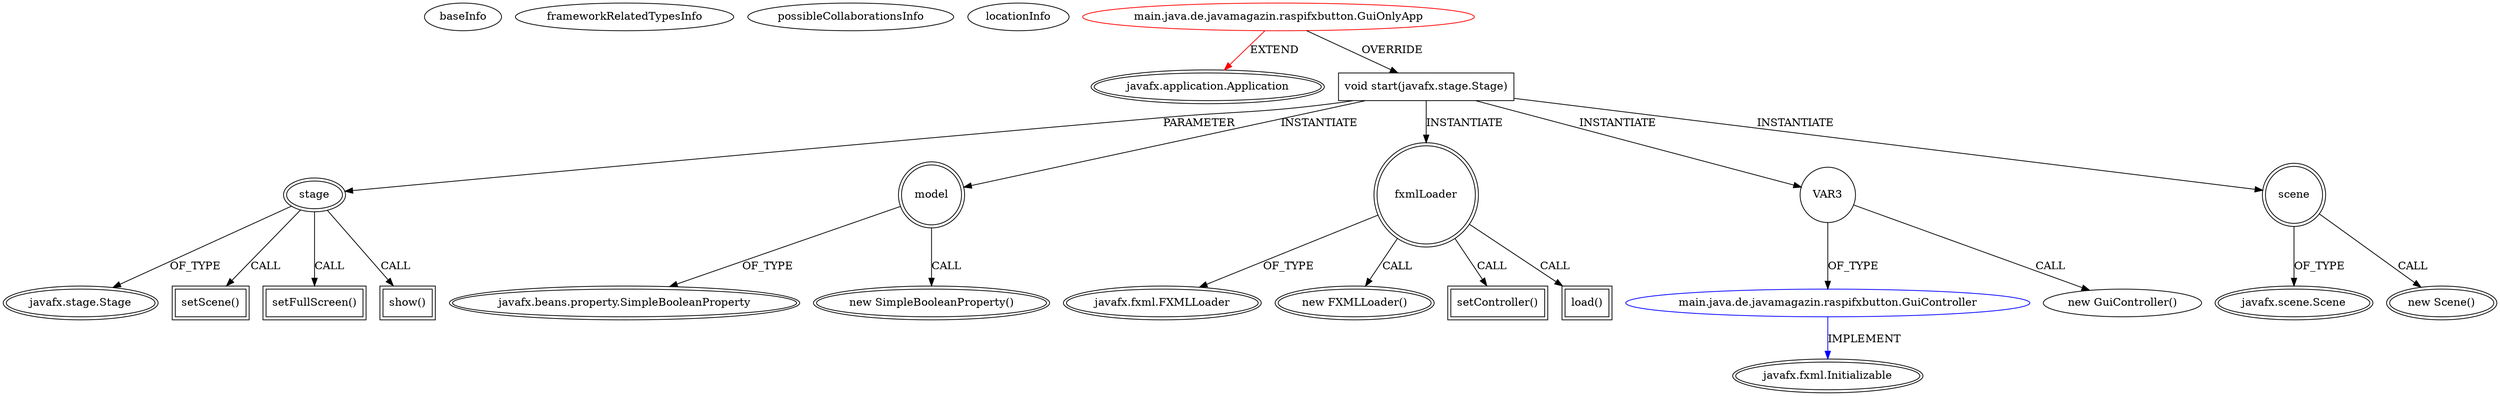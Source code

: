 digraph {
baseInfo[graphId=4104,category="extension_graph",isAnonymous=false,possibleRelation=true]
frameworkRelatedTypesInfo[0="javafx.application.Application"]
possibleCollaborationsInfo[0="4104~OVERRIDING_METHOD_DECLARATION-INSTANTIATION-~javafx.application.Application ~javafx.fxml.Initializable ~false~false"]
locationInfo[projectName="scheuchzer-raspi-fx-button",filePath="/scheuchzer-raspi-fx-button/raspi-fx-button-master/src/main/java/de/javamagazin/raspifxbutton/GuiOnlyApp.java",contextSignature="GuiOnlyApp",graphId="4104"]
0[label="main.java.de.javamagazin.raspifxbutton.GuiOnlyApp",vertexType="ROOT_CLIENT_CLASS_DECLARATION",isFrameworkType=false,color=red]
1[label="javafx.application.Application",vertexType="FRAMEWORK_CLASS_TYPE",isFrameworkType=true,peripheries=2]
2[label="void start(javafx.stage.Stage)",vertexType="OVERRIDING_METHOD_DECLARATION",isFrameworkType=false,shape=box]
3[label="stage",vertexType="PARAMETER_DECLARATION",isFrameworkType=true,peripheries=2]
4[label="javafx.stage.Stage",vertexType="FRAMEWORK_CLASS_TYPE",isFrameworkType=true,peripheries=2]
6[label="model",vertexType="VARIABLE_EXPRESION",isFrameworkType=true,peripheries=2,shape=circle]
7[label="javafx.beans.property.SimpleBooleanProperty",vertexType="FRAMEWORK_CLASS_TYPE",isFrameworkType=true,peripheries=2]
5[label="new SimpleBooleanProperty()",vertexType="CONSTRUCTOR_CALL",isFrameworkType=true,peripheries=2]
9[label="fxmlLoader",vertexType="VARIABLE_EXPRESION",isFrameworkType=true,peripheries=2,shape=circle]
10[label="javafx.fxml.FXMLLoader",vertexType="FRAMEWORK_CLASS_TYPE",isFrameworkType=true,peripheries=2]
8[label="new FXMLLoader()",vertexType="CONSTRUCTOR_CALL",isFrameworkType=true,peripheries=2]
12[label="setController()",vertexType="INSIDE_CALL",isFrameworkType=true,peripheries=2,shape=box]
14[label="VAR3",vertexType="VARIABLE_EXPRESION",isFrameworkType=false,shape=circle]
15[label="main.java.de.javamagazin.raspifxbutton.GuiController",vertexType="REFERENCE_CLIENT_CLASS_DECLARATION",isFrameworkType=false,color=blue]
16[label="javafx.fxml.Initializable",vertexType="FRAMEWORK_INTERFACE_TYPE",isFrameworkType=true,peripheries=2]
13[label="new GuiController()",vertexType="CONSTRUCTOR_CALL",isFrameworkType=false]
18[label="load()",vertexType="INSIDE_CALL",isFrameworkType=true,peripheries=2,shape=box]
20[label="scene",vertexType="VARIABLE_EXPRESION",isFrameworkType=true,peripheries=2,shape=circle]
21[label="javafx.scene.Scene",vertexType="FRAMEWORK_CLASS_TYPE",isFrameworkType=true,peripheries=2]
19[label="new Scene()",vertexType="CONSTRUCTOR_CALL",isFrameworkType=true,peripheries=2]
23[label="setScene()",vertexType="INSIDE_CALL",isFrameworkType=true,peripheries=2,shape=box]
25[label="setFullScreen()",vertexType="INSIDE_CALL",isFrameworkType=true,peripheries=2,shape=box]
27[label="show()",vertexType="INSIDE_CALL",isFrameworkType=true,peripheries=2,shape=box]
0->1[label="EXTEND",color=red]
0->2[label="OVERRIDE"]
3->4[label="OF_TYPE"]
2->3[label="PARAMETER"]
2->6[label="INSTANTIATE"]
6->7[label="OF_TYPE"]
6->5[label="CALL"]
2->9[label="INSTANTIATE"]
9->10[label="OF_TYPE"]
9->8[label="CALL"]
9->12[label="CALL"]
2->14[label="INSTANTIATE"]
15->16[label="IMPLEMENT",color=blue]
14->15[label="OF_TYPE"]
14->13[label="CALL"]
9->18[label="CALL"]
2->20[label="INSTANTIATE"]
20->21[label="OF_TYPE"]
20->19[label="CALL"]
3->23[label="CALL"]
3->25[label="CALL"]
3->27[label="CALL"]
}
